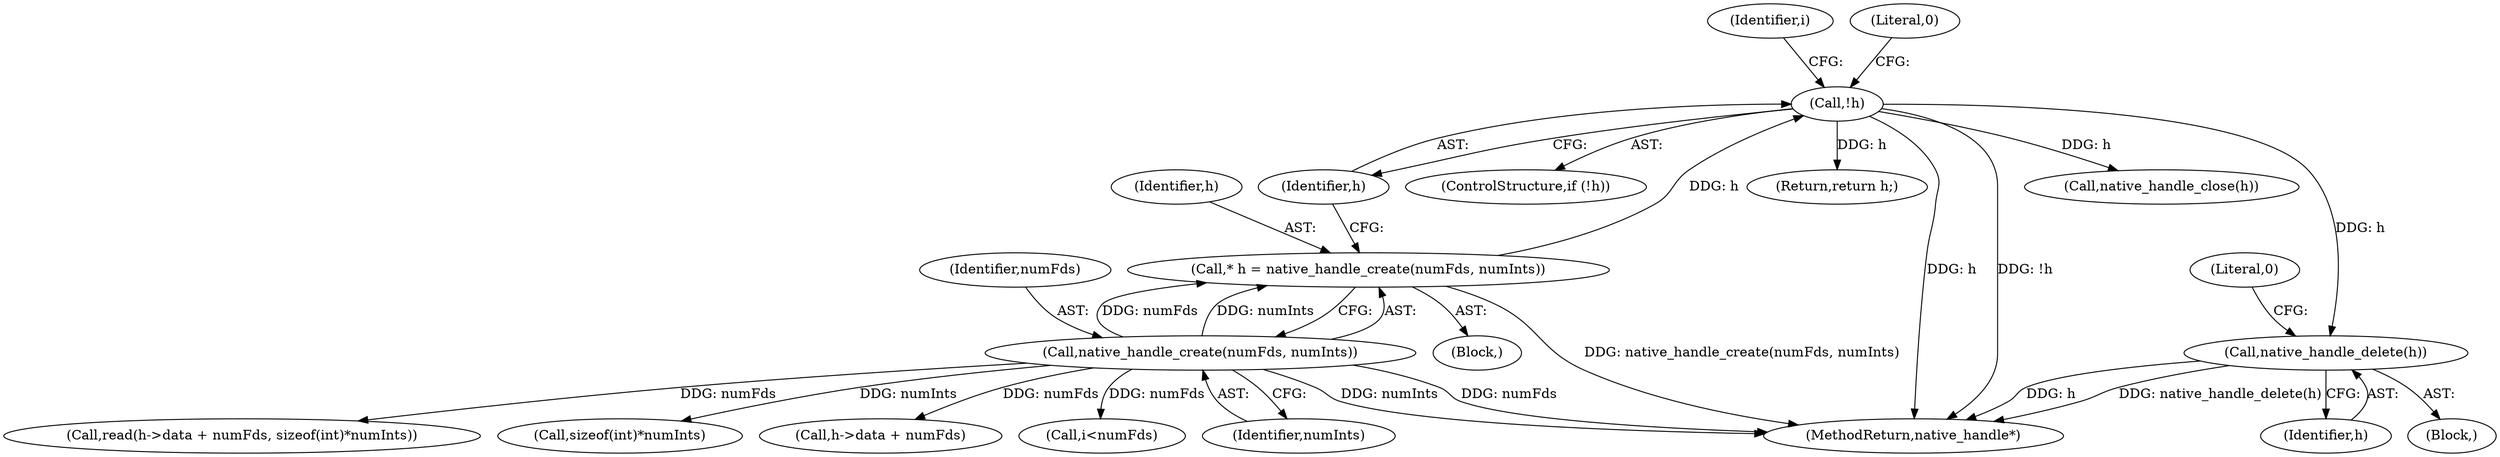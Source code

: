 digraph "0_Android_54cb02ad733fb71b1bdf78590428817fb780aff8@API" {
"1000188" [label="(Call,native_handle_delete(h))"];
"1000134" [label="(Call,!h)"];
"1000128" [label="(Call,* h = native_handle_create(numFds, numInts))"];
"1000130" [label="(Call,native_handle_create(numFds, numInts))"];
"1000189" [label="(Identifier,h)"];
"1000130" [label="(Call,native_handle_create(numFds, numInts))"];
"1000142" [label="(Identifier,i)"];
"1000138" [label="(Literal,0)"];
"1000170" [label="(Block,)"];
"1000101" [label="(Block,)"];
"1000194" [label="(Call,read(h->data + numFds, sizeof(int)*numInts))"];
"1000133" [label="(ControlStructure,if (!h))"];
"1000135" [label="(Identifier,h)"];
"1000191" [label="(Literal,0)"];
"1000129" [label="(Identifier,h)"];
"1000131" [label="(Identifier,numFds)"];
"1000216" [label="(Return,return h;)"];
"1000200" [label="(Call,sizeof(int)*numInts)"];
"1000128" [label="(Call,* h = native_handle_create(numFds, numInts))"];
"1000195" [label="(Call,h->data + numFds)"];
"1000218" [label="(MethodReturn,native_handle*)"];
"1000134" [label="(Call,!h)"];
"1000209" [label="(Call,native_handle_close(h))"];
"1000148" [label="(Call,i<numFds)"];
"1000132" [label="(Identifier,numInts)"];
"1000188" [label="(Call,native_handle_delete(h))"];
"1000188" -> "1000170"  [label="AST: "];
"1000188" -> "1000189"  [label="CFG: "];
"1000189" -> "1000188"  [label="AST: "];
"1000191" -> "1000188"  [label="CFG: "];
"1000188" -> "1000218"  [label="DDG: native_handle_delete(h)"];
"1000188" -> "1000218"  [label="DDG: h"];
"1000134" -> "1000188"  [label="DDG: h"];
"1000134" -> "1000133"  [label="AST: "];
"1000134" -> "1000135"  [label="CFG: "];
"1000135" -> "1000134"  [label="AST: "];
"1000138" -> "1000134"  [label="CFG: "];
"1000142" -> "1000134"  [label="CFG: "];
"1000134" -> "1000218"  [label="DDG: !h"];
"1000134" -> "1000218"  [label="DDG: h"];
"1000128" -> "1000134"  [label="DDG: h"];
"1000134" -> "1000209"  [label="DDG: h"];
"1000134" -> "1000216"  [label="DDG: h"];
"1000128" -> "1000101"  [label="AST: "];
"1000128" -> "1000130"  [label="CFG: "];
"1000129" -> "1000128"  [label="AST: "];
"1000130" -> "1000128"  [label="AST: "];
"1000135" -> "1000128"  [label="CFG: "];
"1000128" -> "1000218"  [label="DDG: native_handle_create(numFds, numInts)"];
"1000130" -> "1000128"  [label="DDG: numFds"];
"1000130" -> "1000128"  [label="DDG: numInts"];
"1000130" -> "1000132"  [label="CFG: "];
"1000131" -> "1000130"  [label="AST: "];
"1000132" -> "1000130"  [label="AST: "];
"1000130" -> "1000218"  [label="DDG: numInts"];
"1000130" -> "1000218"  [label="DDG: numFds"];
"1000130" -> "1000148"  [label="DDG: numFds"];
"1000130" -> "1000194"  [label="DDG: numFds"];
"1000130" -> "1000195"  [label="DDG: numFds"];
"1000130" -> "1000200"  [label="DDG: numInts"];
}
